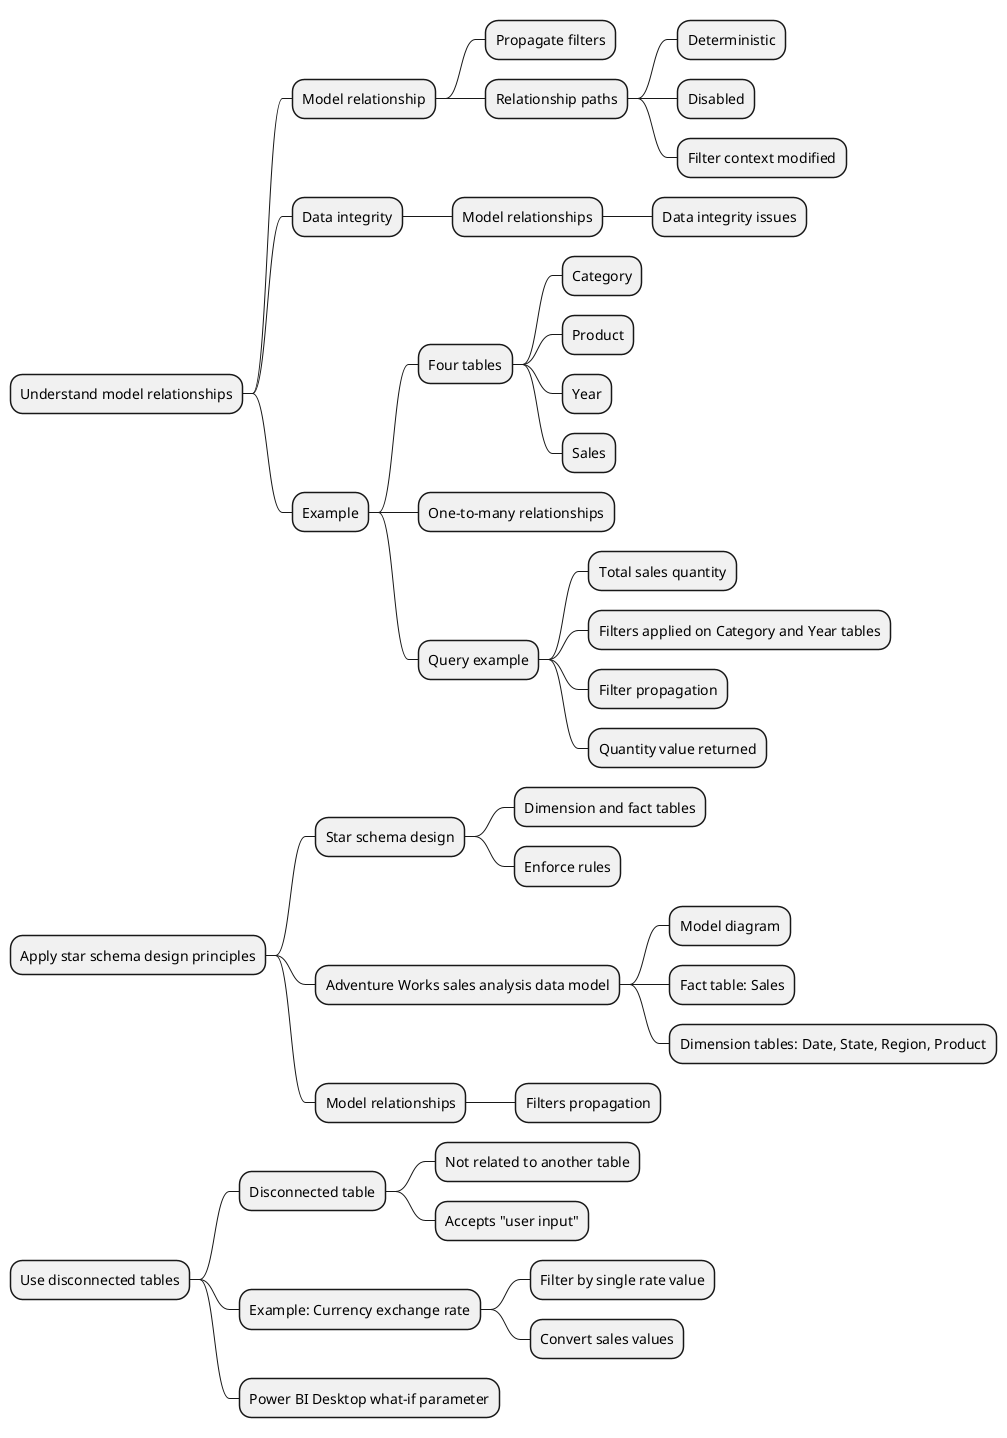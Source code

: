 @startmindmap
* Understand model relationships
** Model relationship
*** Propagate filters
*** Relationship paths
**** Deterministic
**** Disabled
**** Filter context modified
** Data integrity
*** Model relationships
**** Data integrity issues
** Example
*** Four tables
**** Category
**** Product
**** Year
**** Sales
*** One-to-many relationships
*** Query example
**** Total sales quantity
**** Filters applied on Category and Year tables
**** Filter propagation
**** Quantity value returned
* Apply star schema design principles
** Star schema design
*** Dimension and fact tables
*** Enforce rules
** Adventure Works sales analysis data model
*** Model diagram
*** Fact table: Sales
*** Dimension tables: Date, State, Region, Product
** Model relationships
*** Filters propagation
* Use disconnected tables
** Disconnected table
*** Not related to another table
*** Accepts "user input"
** Example: Currency exchange rate
*** Filter by single rate value
*** Convert sales values
** Power BI Desktop what-if parameter
@endmindmap